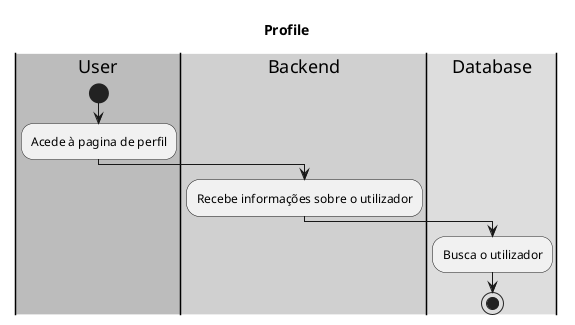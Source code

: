 @startuml

skinparam Monochrome true

title Profile

|#bcbcbc|User|
|#d0d0d0|Backend|
|#dddddd|Database|

|User|
start
    :Acede à pagina de perfil;
    |Backend|
    :Recebe informações sobre o utilizador;
    |Database|
    :Busca o utilizador;
stop